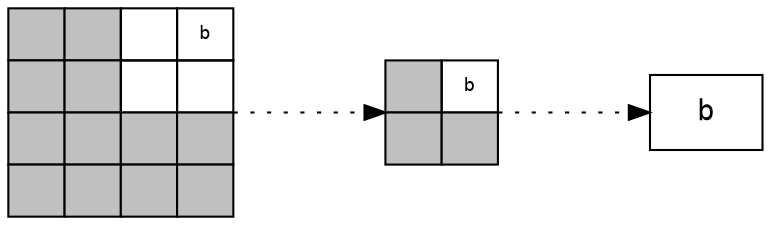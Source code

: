digraph g {
    rankdir=LR
    bgcolor=transparent
    node [shape = record]
    
    a [shape=none, margin=0, label=<
    <TABLE BORDER="0" CELLBORDER="1" CELLSPACING="0" CELLPADDING="4">
        <tr>
            <td bgcolor="gray">  </td>
            <td bgcolor="gray">  </td>
            <td>  </td>
            <td><font point-size="9">b</font></td>
        </tr>
        <tr>
            <td bgcolor="gray">  </td>
            <td bgcolor="gray">  </td>
            <td> </td>
            <td> </td>
        </tr>
        <tr >
            <td bgcolor="gray">  </td>
            <td bgcolor="gray">  </td>
            <td bgcolor="gray">  </td>
            <td bgcolor="gray">  </td>
        </tr>
        <tr>
            <td bgcolor="gray">  </td>
            <td bgcolor="gray">  </td>
            <td bgcolor="gray">  </td>
            <td bgcolor="gray">  </td>
        </tr>
    </TABLE>
    >,fontname="monospace"]
    
    b [shape=none, margin=0, label=<
    <TABLE BORDER="0" CELLBORDER="1" CELLSPACING="0" CELLPADDING="4">
        <tr>
            <td bgcolor="gray">  </td>
            <td><font point-size="9">b</font></td>
        </tr>
        <tr>
            <td bgcolor="gray">  </td>
            <td bgcolor="gray">  </td>
        </tr>
    </TABLE>
    >,fontname="monospace"]
    
    c [shape=box,label="b",fontname="monospace"]
    
    a -> b [style=dotted,minlen=2,fontname="monospace"]
    b -> c [style=dotted,minlen=2,fontname="monospace"]
} 
